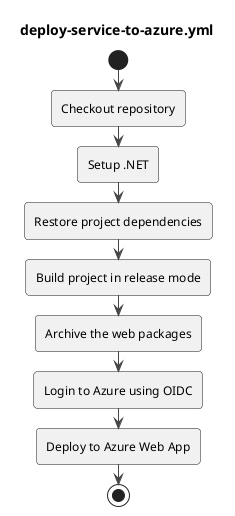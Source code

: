 @startuml
!theme vibrant

title deploy-service-to-azure.yml

start
:Checkout repository;
:Setup .NET;
:Restore project dependencies;
:Build project in release mode;
:Archive the web packages;
:Login to Azure using OIDC;
:Deploy to Azure Web App;

stop

@enduml